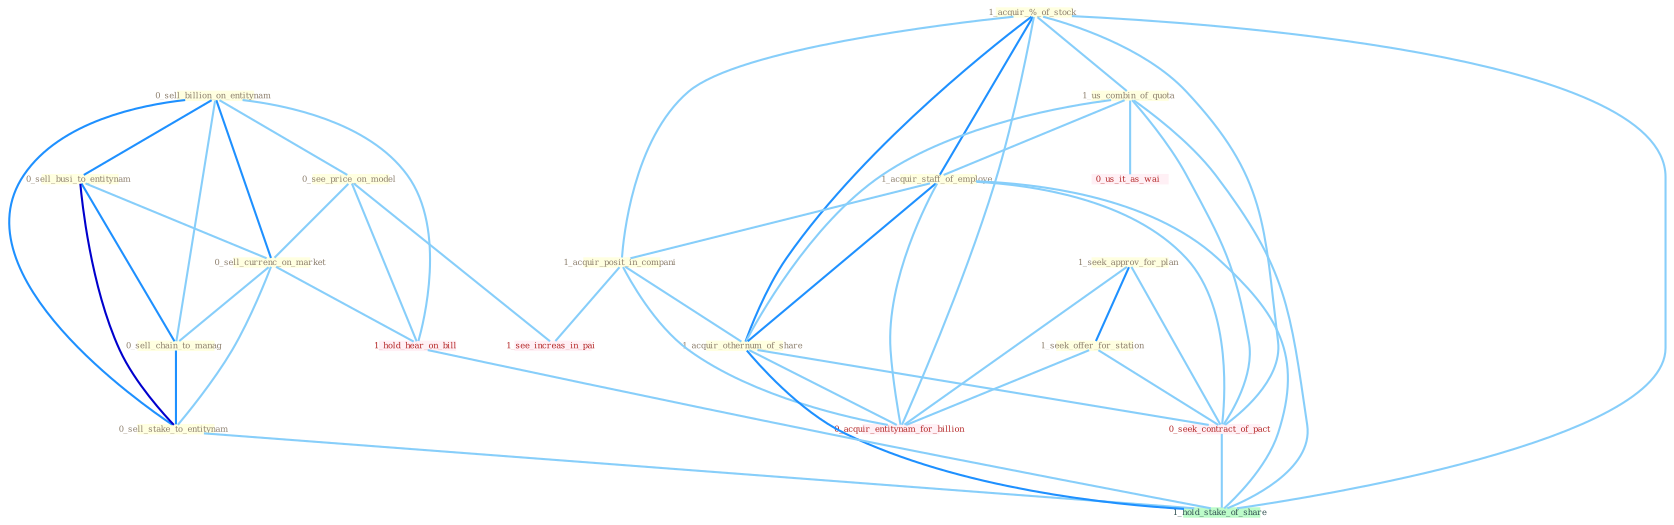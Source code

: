 Graph G{ 
    node
    [shape=polygon,style=filled,width=.5,height=.06,color="#BDFCC9",fixedsize=true,fontsize=4,
    fontcolor="#2f4f4f"];
    {node
    [color="#ffffe0", fontcolor="#8b7d6b"] "1_seek_approv_for_plan " "0_sell_billion_on_entitynam " "1_acquir_%_of_stock " "0_sell_busi_to_entitynam " "1_us_combin_of_quota " "1_acquir_staff_of_employe " "0_see_price_on_model " "0_sell_currenc_on_market " "1_acquir_posit_in_compani " "0_sell_chain_to_manag " "1_seek_offer_for_station " "0_sell_stake_to_entitynam " "1_acquir_othernum_of_share "}
{node [color="#fff0f5", fontcolor="#b22222"] "0_seek_contract_of_pact " "0_us_it_as_wai " "0_acquir_entitynam_for_billion " "1_see_increas_in_pai " "1_hold_hear_on_bill "}
edge [color="#B0E2FF"];

	"1_seek_approv_for_plan " -- "1_seek_offer_for_station " [w="2", color="#1e90ff" , len=0.8];
	"1_seek_approv_for_plan " -- "0_seek_contract_of_pact " [w="1", color="#87cefa" ];
	"1_seek_approv_for_plan " -- "0_acquir_entitynam_for_billion " [w="1", color="#87cefa" ];
	"0_sell_billion_on_entitynam " -- "0_sell_busi_to_entitynam " [w="2", color="#1e90ff" , len=0.8];
	"0_sell_billion_on_entitynam " -- "0_see_price_on_model " [w="1", color="#87cefa" ];
	"0_sell_billion_on_entitynam " -- "0_sell_currenc_on_market " [w="2", color="#1e90ff" , len=0.8];
	"0_sell_billion_on_entitynam " -- "0_sell_chain_to_manag " [w="1", color="#87cefa" ];
	"0_sell_billion_on_entitynam " -- "0_sell_stake_to_entitynam " [w="2", color="#1e90ff" , len=0.8];
	"0_sell_billion_on_entitynam " -- "1_hold_hear_on_bill " [w="1", color="#87cefa" ];
	"1_acquir_%_of_stock " -- "1_us_combin_of_quota " [w="1", color="#87cefa" ];
	"1_acquir_%_of_stock " -- "1_acquir_staff_of_employe " [w="2", color="#1e90ff" , len=0.8];
	"1_acquir_%_of_stock " -- "1_acquir_posit_in_compani " [w="1", color="#87cefa" ];
	"1_acquir_%_of_stock " -- "1_acquir_othernum_of_share " [w="2", color="#1e90ff" , len=0.8];
	"1_acquir_%_of_stock " -- "0_seek_contract_of_pact " [w="1", color="#87cefa" ];
	"1_acquir_%_of_stock " -- "0_acquir_entitynam_for_billion " [w="1", color="#87cefa" ];
	"1_acquir_%_of_stock " -- "1_hold_stake_of_share " [w="1", color="#87cefa" ];
	"0_sell_busi_to_entitynam " -- "0_sell_currenc_on_market " [w="1", color="#87cefa" ];
	"0_sell_busi_to_entitynam " -- "0_sell_chain_to_manag " [w="2", color="#1e90ff" , len=0.8];
	"0_sell_busi_to_entitynam " -- "0_sell_stake_to_entitynam " [w="3", color="#0000cd" , len=0.6];
	"1_us_combin_of_quota " -- "1_acquir_staff_of_employe " [w="1", color="#87cefa" ];
	"1_us_combin_of_quota " -- "1_acquir_othernum_of_share " [w="1", color="#87cefa" ];
	"1_us_combin_of_quota " -- "0_seek_contract_of_pact " [w="1", color="#87cefa" ];
	"1_us_combin_of_quota " -- "0_us_it_as_wai " [w="1", color="#87cefa" ];
	"1_us_combin_of_quota " -- "1_hold_stake_of_share " [w="1", color="#87cefa" ];
	"1_acquir_staff_of_employe " -- "1_acquir_posit_in_compani " [w="1", color="#87cefa" ];
	"1_acquir_staff_of_employe " -- "1_acquir_othernum_of_share " [w="2", color="#1e90ff" , len=0.8];
	"1_acquir_staff_of_employe " -- "0_seek_contract_of_pact " [w="1", color="#87cefa" ];
	"1_acquir_staff_of_employe " -- "0_acquir_entitynam_for_billion " [w="1", color="#87cefa" ];
	"1_acquir_staff_of_employe " -- "1_hold_stake_of_share " [w="1", color="#87cefa" ];
	"0_see_price_on_model " -- "0_sell_currenc_on_market " [w="1", color="#87cefa" ];
	"0_see_price_on_model " -- "1_see_increas_in_pai " [w="1", color="#87cefa" ];
	"0_see_price_on_model " -- "1_hold_hear_on_bill " [w="1", color="#87cefa" ];
	"0_sell_currenc_on_market " -- "0_sell_chain_to_manag " [w="1", color="#87cefa" ];
	"0_sell_currenc_on_market " -- "0_sell_stake_to_entitynam " [w="1", color="#87cefa" ];
	"0_sell_currenc_on_market " -- "1_hold_hear_on_bill " [w="1", color="#87cefa" ];
	"1_acquir_posit_in_compani " -- "1_acquir_othernum_of_share " [w="1", color="#87cefa" ];
	"1_acquir_posit_in_compani " -- "0_acquir_entitynam_for_billion " [w="1", color="#87cefa" ];
	"1_acquir_posit_in_compani " -- "1_see_increas_in_pai " [w="1", color="#87cefa" ];
	"0_sell_chain_to_manag " -- "0_sell_stake_to_entitynam " [w="2", color="#1e90ff" , len=0.8];
	"1_seek_offer_for_station " -- "0_seek_contract_of_pact " [w="1", color="#87cefa" ];
	"1_seek_offer_for_station " -- "0_acquir_entitynam_for_billion " [w="1", color="#87cefa" ];
	"0_sell_stake_to_entitynam " -- "1_hold_stake_of_share " [w="1", color="#87cefa" ];
	"1_acquir_othernum_of_share " -- "0_seek_contract_of_pact " [w="1", color="#87cefa" ];
	"1_acquir_othernum_of_share " -- "0_acquir_entitynam_for_billion " [w="1", color="#87cefa" ];
	"1_acquir_othernum_of_share " -- "1_hold_stake_of_share " [w="2", color="#1e90ff" , len=0.8];
	"0_seek_contract_of_pact " -- "1_hold_stake_of_share " [w="1", color="#87cefa" ];
	"1_hold_hear_on_bill " -- "1_hold_stake_of_share " [w="1", color="#87cefa" ];
}
